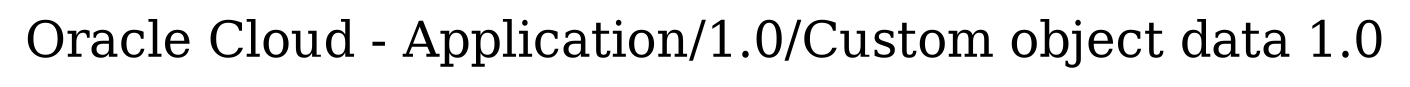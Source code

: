digraph LexiconGraph {
graph[label="Oracle Cloud - Application/1.0/Custom object data 1.0", fontsize=24]
splines=true
}
